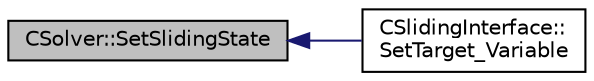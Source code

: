 digraph "CSolver::SetSlidingState"
{
  edge [fontname="Helvetica",fontsize="10",labelfontname="Helvetica",labelfontsize="10"];
  node [fontname="Helvetica",fontsize="10",shape=record];
  rankdir="LR";
  Node4867 [label="CSolver::SetSlidingState",height=0.2,width=0.4,color="black", fillcolor="grey75", style="filled", fontcolor="black"];
  Node4867 -> Node4868 [dir="back",color="midnightblue",fontsize="10",style="solid",fontname="Helvetica"];
  Node4868 [label="CSlidingInterface::\lSetTarget_Variable",height=0.2,width=0.4,color="black", fillcolor="white", style="filled",URL="$class_c_sliding_interface.html#a2d5e79c5ef01390fb14245cccdd368b5",tooltip="Set the variable that has been received from the target mesh into the target mesh. "];
}
